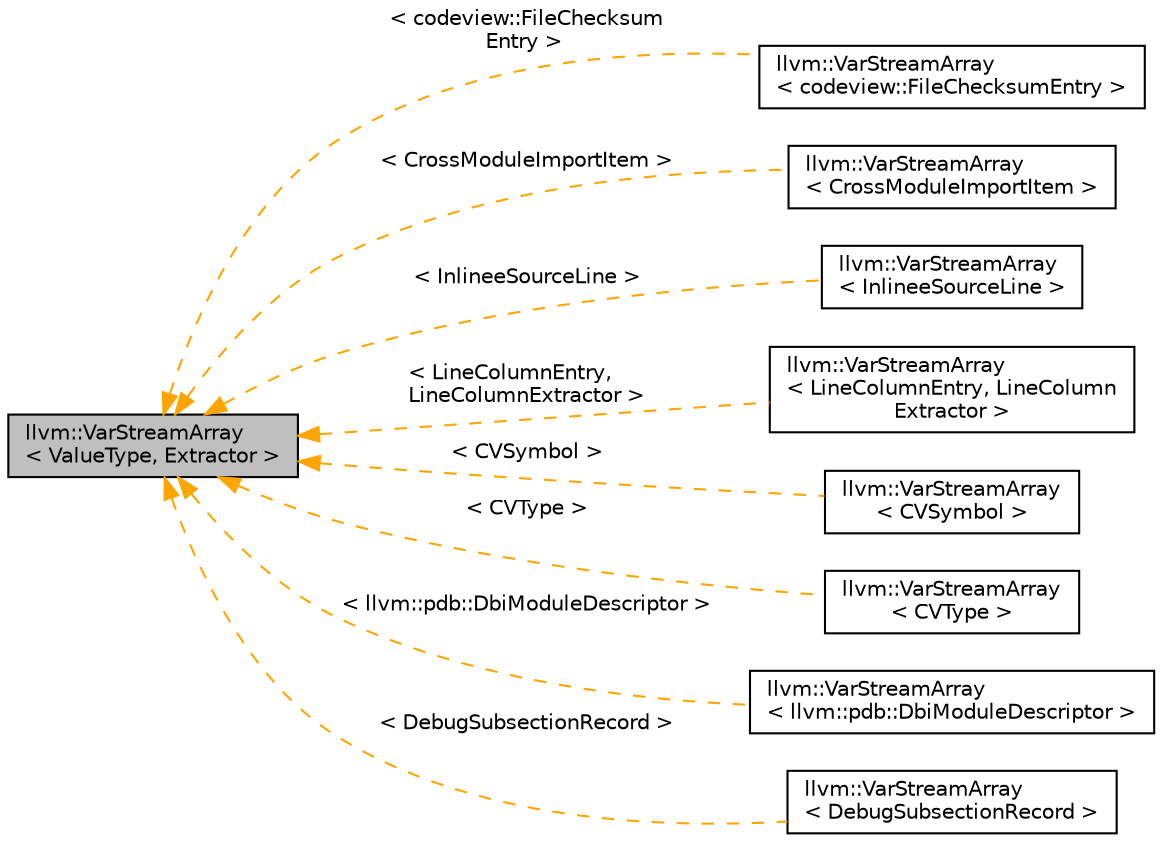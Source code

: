 digraph "llvm::VarStreamArray&lt; ValueType, Extractor &gt;"
{
 // LATEX_PDF_SIZE
  bgcolor="transparent";
  edge [fontname="Helvetica",fontsize="10",labelfontname="Helvetica",labelfontsize="10"];
  node [fontname="Helvetica",fontsize="10",shape="box"];
  rankdir="LR";
  Node1 [label="llvm::VarStreamArray\l\< ValueType, Extractor \>",height=0.2,width=0.4,color="black", fillcolor="grey75", style="filled", fontcolor="black",tooltip=" "];
  Node1 -> Node2 [dir="back",color="orange",fontsize="10",style="dashed",label=" \< codeview::FileChecksum\lEntry \>" ,fontname="Helvetica"];
  Node2 [label="llvm::VarStreamArray\l\< codeview::FileChecksumEntry \>",height=0.2,width=0.4,color="black",URL="$classllvm_1_1VarStreamArray.html",tooltip=" "];
  Node1 -> Node3 [dir="back",color="orange",fontsize="10",style="dashed",label=" \< CrossModuleImportItem \>" ,fontname="Helvetica"];
  Node3 [label="llvm::VarStreamArray\l\< CrossModuleImportItem \>",height=0.2,width=0.4,color="black",URL="$classllvm_1_1VarStreamArray.html",tooltip=" "];
  Node1 -> Node4 [dir="back",color="orange",fontsize="10",style="dashed",label=" \< InlineeSourceLine \>" ,fontname="Helvetica"];
  Node4 [label="llvm::VarStreamArray\l\< InlineeSourceLine \>",height=0.2,width=0.4,color="black",URL="$classllvm_1_1VarStreamArray.html",tooltip=" "];
  Node1 -> Node5 [dir="back",color="orange",fontsize="10",style="dashed",label=" \< LineColumnEntry,\l LineColumnExtractor \>" ,fontname="Helvetica"];
  Node5 [label="llvm::VarStreamArray\l\< LineColumnEntry, LineColumn\lExtractor \>",height=0.2,width=0.4,color="black",URL="$classllvm_1_1VarStreamArray.html",tooltip=" "];
  Node1 -> Node6 [dir="back",color="orange",fontsize="10",style="dashed",label=" \< CVSymbol \>" ,fontname="Helvetica"];
  Node6 [label="llvm::VarStreamArray\l\< CVSymbol \>",height=0.2,width=0.4,color="black",URL="$classllvm_1_1VarStreamArray.html",tooltip=" "];
  Node1 -> Node7 [dir="back",color="orange",fontsize="10",style="dashed",label=" \< CVType \>" ,fontname="Helvetica"];
  Node7 [label="llvm::VarStreamArray\l\< CVType \>",height=0.2,width=0.4,color="black",URL="$classllvm_1_1VarStreamArray.html",tooltip=" "];
  Node1 -> Node8 [dir="back",color="orange",fontsize="10",style="dashed",label=" \< llvm::pdb::DbiModuleDescriptor \>" ,fontname="Helvetica"];
  Node8 [label="llvm::VarStreamArray\l\< llvm::pdb::DbiModuleDescriptor \>",height=0.2,width=0.4,color="black",URL="$classllvm_1_1VarStreamArray.html",tooltip=" "];
  Node1 -> Node9 [dir="back",color="orange",fontsize="10",style="dashed",label=" \< DebugSubsectionRecord \>" ,fontname="Helvetica"];
  Node9 [label="llvm::VarStreamArray\l\< DebugSubsectionRecord \>",height=0.2,width=0.4,color="black",URL="$classllvm_1_1VarStreamArray.html",tooltip=" "];
}
